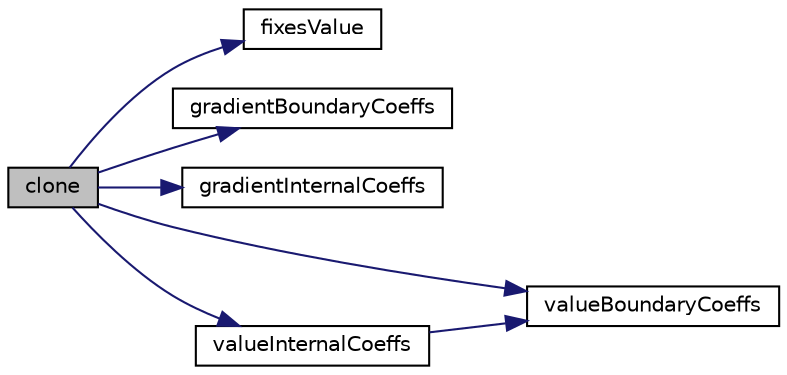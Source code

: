 digraph "clone"
{
  bgcolor="transparent";
  edge [fontname="Helvetica",fontsize="10",labelfontname="Helvetica",labelfontsize="10"];
  node [fontname="Helvetica",fontsize="10",shape=record];
  rankdir="LR";
  Node1 [label="clone",height=0.2,width=0.4,color="black", fillcolor="grey75", style="filled", fontcolor="black"];
  Node1 -> Node2 [color="midnightblue",fontsize="10",style="solid",fontname="Helvetica"];
  Node2 [label="fixesValue",height=0.2,width=0.4,color="black",URL="$a00841.html#a9152d7ac14e99b9ab7d502f81a9373a4",tooltip="Return true if this patch field fixes a value. "];
  Node1 -> Node3 [color="midnightblue",fontsize="10",style="solid",fontname="Helvetica"];
  Node3 [label="gradientBoundaryCoeffs",height=0.2,width=0.4,color="black",URL="$a00841.html#a6f64f4454162fea1587ddd406e7de51e",tooltip="Return the matrix source coefficients corresponding to the. "];
  Node1 -> Node4 [color="midnightblue",fontsize="10",style="solid",fontname="Helvetica"];
  Node4 [label="gradientInternalCoeffs",height=0.2,width=0.4,color="black",URL="$a00841.html#afab85eea79e3377f83b3c95c2e87b4e7",tooltip="Return the matrix diagonal coefficients corresponding to the. "];
  Node1 -> Node5 [color="midnightblue",fontsize="10",style="solid",fontname="Helvetica"];
  Node5 [label="valueBoundaryCoeffs",height=0.2,width=0.4,color="black",URL="$a00841.html#ab888aee4a1cf1f3c166f3f509d249c6d",tooltip="Return the matrix source coefficients corresponding to the. "];
  Node1 -> Node6 [color="midnightblue",fontsize="10",style="solid",fontname="Helvetica"];
  Node6 [label="valueInternalCoeffs",height=0.2,width=0.4,color="black",URL="$a00841.html#aecf904aa82a487e651b8efadb674139d",tooltip="Return the matrix diagonal coefficients corresponding to the. "];
  Node6 -> Node5 [color="midnightblue",fontsize="10",style="solid",fontname="Helvetica"];
}
